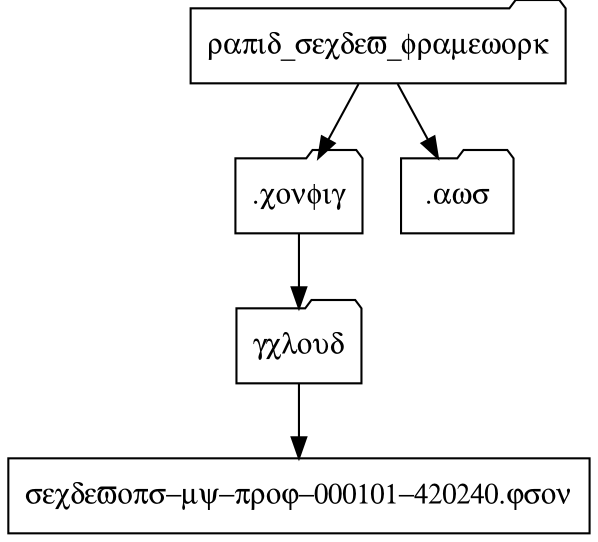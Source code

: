 digraph infra {
    size="8,4";
    node [fontname="Helvetica" fontsize=14 shape=box];
    edge [fontname="Symbol" fontsize=10];
    framework [shape=folder fontname="Symbol" label="rapid_secdev_framework"];
    dotcfg [shape=folder fontname="Symbol" label=".config"];
    gcloud [shape=folder fontname="Symbol" label="gcloud"];
    sdo [fontname="Symbol" label="secdevops-my-proj-000101-420240.json"];
    aws [shape=folder fontname="Symbol" label=".aws"];
    framework -> dotcfg;
    dotcfg -> gcloud;
    gcloud -> sdo;
    framework -> aws;
}
